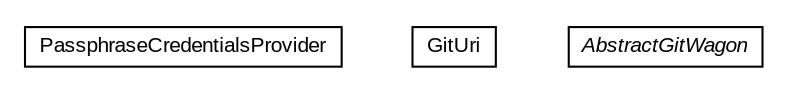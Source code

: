 #!/usr/local/bin/dot
#
# Class diagram 
# Generated by UMLGraph version R5_6-24-gf6e263 (http://www.umlgraph.org/)
#

digraph G {
	edge [fontname="arial",fontsize=10,labelfontname="arial",labelfontsize=10];
	node [fontname="arial",fontsize=10,shape=plaintext];
	nodesep=0.25;
	ranksep=0.5;
	// net.trajano.wagon.git.internal.PassphraseCredentialsProvider
	c7 [label=<<table title="net.trajano.wagon.git.internal.PassphraseCredentialsProvider" border="0" cellborder="1" cellspacing="0" cellpadding="2" port="p" href="./PassphraseCredentialsProvider.html">
		<tr><td><table border="0" cellspacing="0" cellpadding="1">
<tr><td align="center" balign="center"> PassphraseCredentialsProvider </td></tr>
		</table></td></tr>
		</table>>, URL="./PassphraseCredentialsProvider.html", fontname="arial", fontcolor="black", fontsize=10.0];
	// net.trajano.wagon.git.internal.GitUri
	c8 [label=<<table title="net.trajano.wagon.git.internal.GitUri" border="0" cellborder="1" cellspacing="0" cellpadding="2" port="p" href="./GitUri.html">
		<tr><td><table border="0" cellspacing="0" cellpadding="1">
<tr><td align="center" balign="center"> GitUri </td></tr>
		</table></td></tr>
		</table>>, URL="./GitUri.html", fontname="arial", fontcolor="black", fontsize=10.0];
	// net.trajano.wagon.git.internal.AbstractGitWagon
	c9 [label=<<table title="net.trajano.wagon.git.internal.AbstractGitWagon" border="0" cellborder="1" cellspacing="0" cellpadding="2" port="p" href="./AbstractGitWagon.html">
		<tr><td><table border="0" cellspacing="0" cellpadding="1">
<tr><td align="center" balign="center"><font face="arial italic"> AbstractGitWagon </font></td></tr>
		</table></td></tr>
		</table>>, URL="./AbstractGitWagon.html", fontname="arial", fontcolor="black", fontsize=10.0];
}

